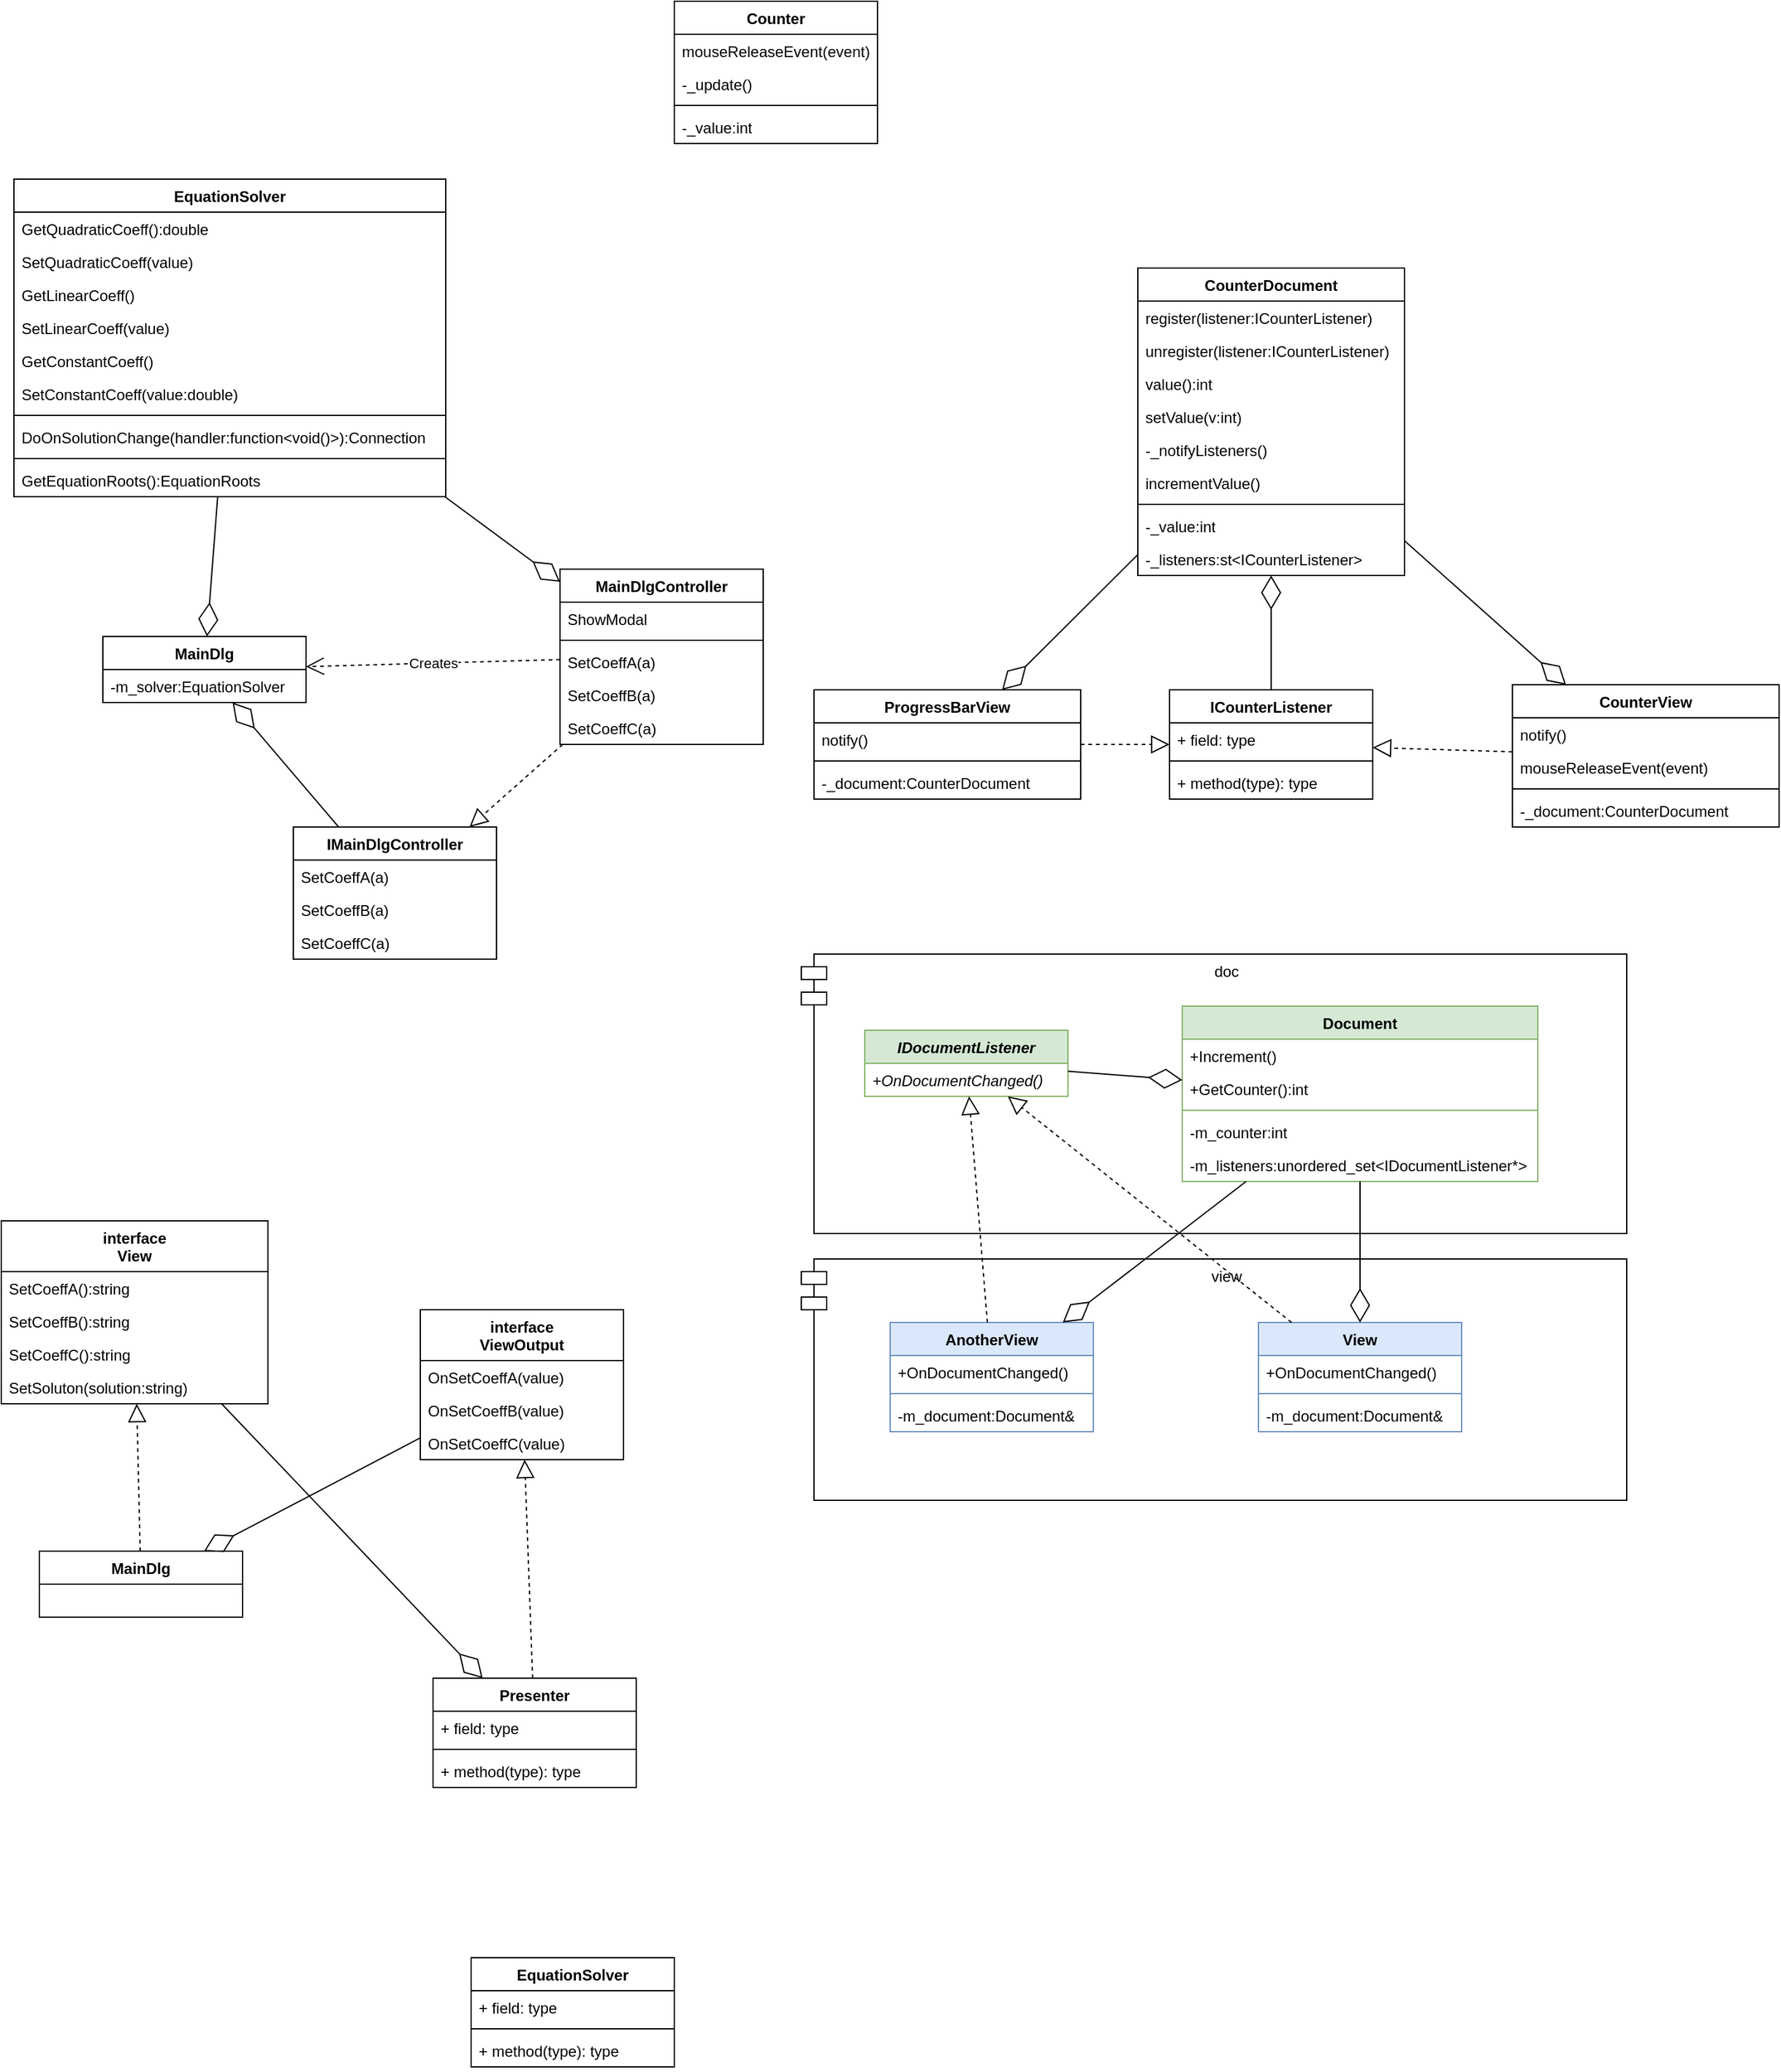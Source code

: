 <mxfile version="26.0.4">
  <diagram id="ZxXwK-TmG2tBLpuaiVWN" name="Page-1">
    <mxGraphModel dx="977" dy="564" grid="1" gridSize="10" guides="1" tooltips="1" connect="1" arrows="1" fold="1" page="1" pageScale="1" pageWidth="827" pageHeight="1169" math="0" shadow="0">
      <root>
        <mxCell id="0" />
        <mxCell id="1" parent="0" />
        <mxCell id="9EUlEhy6TDJnNqE-2FSi-29" value="view" style="shape=module;align=left;spacingLeft=20;align=center;verticalAlign=top;whiteSpace=wrap;html=1;" parent="1" vertex="1">
          <mxGeometry x="780" y="990" width="650" height="190" as="geometry" />
        </mxCell>
        <mxCell id="9EUlEhy6TDJnNqE-2FSi-28" value="doc" style="shape=module;align=left;spacingLeft=20;align=center;verticalAlign=top;whiteSpace=wrap;html=1;" parent="1" vertex="1">
          <mxGeometry x="780" y="750" width="650" height="220" as="geometry" />
        </mxCell>
        <mxCell id="nP_u4ckgyNHkZCIsKWe5-1" value="EquationSolver" style="swimlane;fontStyle=1;align=center;verticalAlign=top;childLayout=stackLayout;horizontal=1;startSize=26;horizontalStack=0;resizeParent=1;resizeParentMax=0;resizeLast=0;collapsible=1;marginBottom=0;" parent="1" vertex="1">
          <mxGeometry x="160" y="140" width="340" height="250" as="geometry" />
        </mxCell>
        <mxCell id="nP_u4ckgyNHkZCIsKWe5-2" value="GetQuadraticCoeff():double" style="text;strokeColor=none;fillColor=none;align=left;verticalAlign=top;spacingLeft=4;spacingRight=4;overflow=hidden;rotatable=0;points=[[0,0.5],[1,0.5]];portConstraint=eastwest;" parent="nP_u4ckgyNHkZCIsKWe5-1" vertex="1">
          <mxGeometry y="26" width="340" height="26" as="geometry" />
        </mxCell>
        <mxCell id="nP_u4ckgyNHkZCIsKWe5-7" value="SetQuadraticCoeff(value)" style="text;strokeColor=none;fillColor=none;align=left;verticalAlign=top;spacingLeft=4;spacingRight=4;overflow=hidden;rotatable=0;points=[[0,0.5],[1,0.5]];portConstraint=eastwest;" parent="nP_u4ckgyNHkZCIsKWe5-1" vertex="1">
          <mxGeometry y="52" width="340" height="26" as="geometry" />
        </mxCell>
        <mxCell id="nP_u4ckgyNHkZCIsKWe5-5" value="GetLinearCoeff()" style="text;strokeColor=none;fillColor=none;align=left;verticalAlign=top;spacingLeft=4;spacingRight=4;overflow=hidden;rotatable=0;points=[[0,0.5],[1,0.5]];portConstraint=eastwest;" parent="nP_u4ckgyNHkZCIsKWe5-1" vertex="1">
          <mxGeometry y="78" width="340" height="26" as="geometry" />
        </mxCell>
        <mxCell id="nP_u4ckgyNHkZCIsKWe5-8" value="SetLinearCoeff(value)" style="text;strokeColor=none;fillColor=none;align=left;verticalAlign=top;spacingLeft=4;spacingRight=4;overflow=hidden;rotatable=0;points=[[0,0.5],[1,0.5]];portConstraint=eastwest;" parent="nP_u4ckgyNHkZCIsKWe5-1" vertex="1">
          <mxGeometry y="104" width="340" height="26" as="geometry" />
        </mxCell>
        <mxCell id="nP_u4ckgyNHkZCIsKWe5-6" value="GetConstantCoeff()" style="text;strokeColor=none;fillColor=none;align=left;verticalAlign=top;spacingLeft=4;spacingRight=4;overflow=hidden;rotatable=0;points=[[0,0.5],[1,0.5]];portConstraint=eastwest;" parent="nP_u4ckgyNHkZCIsKWe5-1" vertex="1">
          <mxGeometry y="130" width="340" height="26" as="geometry" />
        </mxCell>
        <mxCell id="nP_u4ckgyNHkZCIsKWe5-9" value="SetConstantCoeff(value:double)" style="text;strokeColor=none;fillColor=none;align=left;verticalAlign=top;spacingLeft=4;spacingRight=4;overflow=hidden;rotatable=0;points=[[0,0.5],[1,0.5]];portConstraint=eastwest;" parent="nP_u4ckgyNHkZCIsKWe5-1" vertex="1">
          <mxGeometry y="156" width="340" height="26" as="geometry" />
        </mxCell>
        <mxCell id="nP_u4ckgyNHkZCIsKWe5-10" value="" style="line;strokeWidth=1;fillColor=none;align=left;verticalAlign=middle;spacingTop=-1;spacingLeft=3;spacingRight=3;rotatable=0;labelPosition=right;points=[];portConstraint=eastwest;" parent="nP_u4ckgyNHkZCIsKWe5-1" vertex="1">
          <mxGeometry y="182" width="340" height="8" as="geometry" />
        </mxCell>
        <mxCell id="nP_u4ckgyNHkZCIsKWe5-11" value="DoOnSolutionChange(handler:function&lt;void()&gt;):Connection" style="text;strokeColor=none;fillColor=none;align=left;verticalAlign=top;spacingLeft=4;spacingRight=4;overflow=hidden;rotatable=0;points=[[0,0.5],[1,0.5]];portConstraint=eastwest;" parent="nP_u4ckgyNHkZCIsKWe5-1" vertex="1">
          <mxGeometry y="190" width="340" height="26" as="geometry" />
        </mxCell>
        <mxCell id="nP_u4ckgyNHkZCIsKWe5-17" value="" style="line;strokeWidth=1;fillColor=none;align=left;verticalAlign=middle;spacingTop=-1;spacingLeft=3;spacingRight=3;rotatable=0;labelPosition=right;points=[];portConstraint=eastwest;" parent="nP_u4ckgyNHkZCIsKWe5-1" vertex="1">
          <mxGeometry y="216" width="340" height="8" as="geometry" />
        </mxCell>
        <mxCell id="nP_u4ckgyNHkZCIsKWe5-16" value="GetEquationRoots():EquationRoots" style="text;strokeColor=none;fillColor=none;align=left;verticalAlign=top;spacingLeft=4;spacingRight=4;overflow=hidden;rotatable=0;points=[[0,0.5],[1,0.5]];portConstraint=eastwest;" parent="nP_u4ckgyNHkZCIsKWe5-1" vertex="1">
          <mxGeometry y="224" width="340" height="26" as="geometry" />
        </mxCell>
        <mxCell id="nP_u4ckgyNHkZCIsKWe5-12" value="MainDlg" style="swimlane;fontStyle=1;align=center;verticalAlign=top;childLayout=stackLayout;horizontal=1;startSize=26;horizontalStack=0;resizeParent=1;resizeParentMax=0;resizeLast=0;collapsible=1;marginBottom=0;" parent="1" vertex="1">
          <mxGeometry x="230" y="500" width="160" height="52" as="geometry" />
        </mxCell>
        <mxCell id="nP_u4ckgyNHkZCIsKWe5-13" value="-m_solver:EquationSolver" style="text;strokeColor=none;fillColor=none;align=left;verticalAlign=top;spacingLeft=4;spacingRight=4;overflow=hidden;rotatable=0;points=[[0,0.5],[1,0.5]];portConstraint=eastwest;" parent="nP_u4ckgyNHkZCIsKWe5-12" vertex="1">
          <mxGeometry y="26" width="160" height="26" as="geometry" />
        </mxCell>
        <mxCell id="nP_u4ckgyNHkZCIsKWe5-18" value="" style="endArrow=diamondThin;endFill=0;endSize=24;html=1;" parent="1" source="nP_u4ckgyNHkZCIsKWe5-1" target="nP_u4ckgyNHkZCIsKWe5-12" edge="1">
          <mxGeometry width="160" relative="1" as="geometry">
            <mxPoint x="170" y="430" as="sourcePoint" />
            <mxPoint x="330" y="430" as="targetPoint" />
          </mxGeometry>
        </mxCell>
        <mxCell id="nP_u4ckgyNHkZCIsKWe5-19" value="" style="endArrow=diamondThin;endFill=0;endSize=24;html=1;" parent="1" source="nP_u4ckgyNHkZCIsKWe5-20" target="nP_u4ckgyNHkZCIsKWe5-12" edge="1">
          <mxGeometry width="160" relative="1" as="geometry">
            <mxPoint x="580" y="460" as="sourcePoint" />
            <mxPoint x="740" y="460" as="targetPoint" />
          </mxGeometry>
        </mxCell>
        <mxCell id="nP_u4ckgyNHkZCIsKWe5-20" value="IMainDlgController" style="swimlane;fontStyle=1;align=center;verticalAlign=top;childLayout=stackLayout;horizontal=1;startSize=26;horizontalStack=0;resizeParent=1;resizeParentMax=0;resizeLast=0;collapsible=1;marginBottom=0;" parent="1" vertex="1">
          <mxGeometry x="380" y="650" width="160" height="104" as="geometry" />
        </mxCell>
        <mxCell id="nP_u4ckgyNHkZCIsKWe5-21" value="SetCoeffA(a)" style="text;strokeColor=none;fillColor=none;align=left;verticalAlign=top;spacingLeft=4;spacingRight=4;overflow=hidden;rotatable=0;points=[[0,0.5],[1,0.5]];portConstraint=eastwest;" parent="nP_u4ckgyNHkZCIsKWe5-20" vertex="1">
          <mxGeometry y="26" width="160" height="26" as="geometry" />
        </mxCell>
        <mxCell id="nP_u4ckgyNHkZCIsKWe5-24" value="SetCoeffB(a)" style="text;strokeColor=none;fillColor=none;align=left;verticalAlign=top;spacingLeft=4;spacingRight=4;overflow=hidden;rotatable=0;points=[[0,0.5],[1,0.5]];portConstraint=eastwest;" parent="nP_u4ckgyNHkZCIsKWe5-20" vertex="1">
          <mxGeometry y="52" width="160" height="26" as="geometry" />
        </mxCell>
        <mxCell id="nP_u4ckgyNHkZCIsKWe5-25" value="SetCoeffC(a)" style="text;strokeColor=none;fillColor=none;align=left;verticalAlign=top;spacingLeft=4;spacingRight=4;overflow=hidden;rotatable=0;points=[[0,0.5],[1,0.5]];portConstraint=eastwest;" parent="nP_u4ckgyNHkZCIsKWe5-20" vertex="1">
          <mxGeometry y="78" width="160" height="26" as="geometry" />
        </mxCell>
        <mxCell id="nP_u4ckgyNHkZCIsKWe5-26" value="MainDlgController" style="swimlane;fontStyle=1;align=center;verticalAlign=top;childLayout=stackLayout;horizontal=1;startSize=26;horizontalStack=0;resizeParent=1;resizeParentMax=0;resizeLast=0;collapsible=1;marginBottom=0;" parent="1" vertex="1">
          <mxGeometry x="590" y="447" width="160" height="138" as="geometry" />
        </mxCell>
        <mxCell id="nP_u4ckgyNHkZCIsKWe5-27" value="ShowModal" style="text;strokeColor=none;fillColor=none;align=left;verticalAlign=top;spacingLeft=4;spacingRight=4;overflow=hidden;rotatable=0;points=[[0,0.5],[1,0.5]];portConstraint=eastwest;" parent="nP_u4ckgyNHkZCIsKWe5-26" vertex="1">
          <mxGeometry y="26" width="160" height="26" as="geometry" />
        </mxCell>
        <mxCell id="nP_u4ckgyNHkZCIsKWe5-36" value="" style="line;strokeWidth=1;fillColor=none;align=left;verticalAlign=middle;spacingTop=-1;spacingLeft=3;spacingRight=3;rotatable=0;labelPosition=right;points=[];portConstraint=eastwest;" parent="nP_u4ckgyNHkZCIsKWe5-26" vertex="1">
          <mxGeometry y="52" width="160" height="8" as="geometry" />
        </mxCell>
        <mxCell id="nP_u4ckgyNHkZCIsKWe5-32" value="SetCoeffA(a)" style="text;strokeColor=none;fillColor=none;align=left;verticalAlign=top;spacingLeft=4;spacingRight=4;overflow=hidden;rotatable=0;points=[[0,0.5],[1,0.5]];portConstraint=eastwest;" parent="nP_u4ckgyNHkZCIsKWe5-26" vertex="1">
          <mxGeometry y="60" width="160" height="26" as="geometry" />
        </mxCell>
        <mxCell id="nP_u4ckgyNHkZCIsKWe5-33" value="SetCoeffB(a)" style="text;strokeColor=none;fillColor=none;align=left;verticalAlign=top;spacingLeft=4;spacingRight=4;overflow=hidden;rotatable=0;points=[[0,0.5],[1,0.5]];portConstraint=eastwest;" parent="nP_u4ckgyNHkZCIsKWe5-26" vertex="1">
          <mxGeometry y="86" width="160" height="26" as="geometry" />
        </mxCell>
        <mxCell id="nP_u4ckgyNHkZCIsKWe5-34" value="SetCoeffC(a)" style="text;strokeColor=none;fillColor=none;align=left;verticalAlign=top;spacingLeft=4;spacingRight=4;overflow=hidden;rotatable=0;points=[[0,0.5],[1,0.5]];portConstraint=eastwest;" parent="nP_u4ckgyNHkZCIsKWe5-26" vertex="1">
          <mxGeometry y="112" width="160" height="26" as="geometry" />
        </mxCell>
        <mxCell id="nP_u4ckgyNHkZCIsKWe5-30" value="" style="endArrow=block;dashed=1;endFill=0;endSize=12;html=1;" parent="1" source="nP_u4ckgyNHkZCIsKWe5-26" target="nP_u4ckgyNHkZCIsKWe5-20" edge="1">
          <mxGeometry width="160" relative="1" as="geometry">
            <mxPoint x="640" y="440" as="sourcePoint" />
            <mxPoint x="800" y="440" as="targetPoint" />
          </mxGeometry>
        </mxCell>
        <mxCell id="nP_u4ckgyNHkZCIsKWe5-31" value="" style="endArrow=diamondThin;endFill=0;endSize=24;html=1;" parent="1" source="nP_u4ckgyNHkZCIsKWe5-1" target="nP_u4ckgyNHkZCIsKWe5-26" edge="1">
          <mxGeometry width="160" relative="1" as="geometry">
            <mxPoint x="580" y="395.294" as="sourcePoint" />
            <mxPoint x="368.043" y="510" as="targetPoint" />
          </mxGeometry>
        </mxCell>
        <mxCell id="nP_u4ckgyNHkZCIsKWe5-35" value="Creates" style="endArrow=open;endSize=12;dashed=1;html=1;" parent="1" source="nP_u4ckgyNHkZCIsKWe5-26" target="nP_u4ckgyNHkZCIsKWe5-12" edge="1">
          <mxGeometry width="160" relative="1" as="geometry">
            <mxPoint x="380" y="580" as="sourcePoint" />
            <mxPoint x="540" y="580" as="targetPoint" />
          </mxGeometry>
        </mxCell>
        <mxCell id="nP_u4ckgyNHkZCIsKWe5-37" value="interface&#xa;View" style="swimlane;fontStyle=1;align=center;verticalAlign=top;childLayout=stackLayout;horizontal=1;startSize=40;horizontalStack=0;resizeParent=1;resizeParentMax=0;resizeLast=0;collapsible=1;marginBottom=0;" parent="1" vertex="1">
          <mxGeometry x="150" y="960" width="210" height="144" as="geometry" />
        </mxCell>
        <mxCell id="nP_u4ckgyNHkZCIsKWe5-38" value="SetCoeffA():string" style="text;strokeColor=none;fillColor=none;align=left;verticalAlign=top;spacingLeft=4;spacingRight=4;overflow=hidden;rotatable=0;points=[[0,0.5],[1,0.5]];portConstraint=eastwest;" parent="nP_u4ckgyNHkZCIsKWe5-37" vertex="1">
          <mxGeometry y="40" width="210" height="26" as="geometry" />
        </mxCell>
        <mxCell id="nP_u4ckgyNHkZCIsKWe5-49" value="SetCoeffB():string" style="text;strokeColor=none;fillColor=none;align=left;verticalAlign=top;spacingLeft=4;spacingRight=4;overflow=hidden;rotatable=0;points=[[0,0.5],[1,0.5]];portConstraint=eastwest;" parent="nP_u4ckgyNHkZCIsKWe5-37" vertex="1">
          <mxGeometry y="66" width="210" height="26" as="geometry" />
        </mxCell>
        <mxCell id="nP_u4ckgyNHkZCIsKWe5-50" value="SetCoeffC():string" style="text;strokeColor=none;fillColor=none;align=left;verticalAlign=top;spacingLeft=4;spacingRight=4;overflow=hidden;rotatable=0;points=[[0,0.5],[1,0.5]];portConstraint=eastwest;" parent="nP_u4ckgyNHkZCIsKWe5-37" vertex="1">
          <mxGeometry y="92" width="210" height="26" as="geometry" />
        </mxCell>
        <mxCell id="nP_u4ckgyNHkZCIsKWe5-61" value="SetSoluton(solution:string)" style="text;strokeColor=none;fillColor=none;align=left;verticalAlign=top;spacingLeft=4;spacingRight=4;overflow=hidden;rotatable=0;points=[[0,0.5],[1,0.5]];portConstraint=eastwest;" parent="nP_u4ckgyNHkZCIsKWe5-37" vertex="1">
          <mxGeometry y="118" width="210" height="26" as="geometry" />
        </mxCell>
        <mxCell id="nP_u4ckgyNHkZCIsKWe5-41" value="MainDlg" style="swimlane;fontStyle=1;align=center;verticalAlign=top;childLayout=stackLayout;horizontal=1;startSize=26;horizontalStack=0;resizeParent=1;resizeParentMax=0;resizeLast=0;collapsible=1;marginBottom=0;" parent="1" vertex="1">
          <mxGeometry x="180" y="1220" width="160" height="52" as="geometry" />
        </mxCell>
        <mxCell id="nP_u4ckgyNHkZCIsKWe5-45" value="Presenter" style="swimlane;fontStyle=1;align=center;verticalAlign=top;childLayout=stackLayout;horizontal=1;startSize=26;horizontalStack=0;resizeParent=1;resizeParentMax=0;resizeLast=0;collapsible=1;marginBottom=0;" parent="1" vertex="1">
          <mxGeometry x="490" y="1320" width="160" height="86" as="geometry" />
        </mxCell>
        <mxCell id="nP_u4ckgyNHkZCIsKWe5-46" value="+ field: type" style="text;strokeColor=none;fillColor=none;align=left;verticalAlign=top;spacingLeft=4;spacingRight=4;overflow=hidden;rotatable=0;points=[[0,0.5],[1,0.5]];portConstraint=eastwest;" parent="nP_u4ckgyNHkZCIsKWe5-45" vertex="1">
          <mxGeometry y="26" width="160" height="26" as="geometry" />
        </mxCell>
        <mxCell id="nP_u4ckgyNHkZCIsKWe5-47" value="" style="line;strokeWidth=1;fillColor=none;align=left;verticalAlign=middle;spacingTop=-1;spacingLeft=3;spacingRight=3;rotatable=0;labelPosition=right;points=[];portConstraint=eastwest;" parent="nP_u4ckgyNHkZCIsKWe5-45" vertex="1">
          <mxGeometry y="52" width="160" height="8" as="geometry" />
        </mxCell>
        <mxCell id="nP_u4ckgyNHkZCIsKWe5-48" value="+ method(type): type" style="text;strokeColor=none;fillColor=none;align=left;verticalAlign=top;spacingLeft=4;spacingRight=4;overflow=hidden;rotatable=0;points=[[0,0.5],[1,0.5]];portConstraint=eastwest;" parent="nP_u4ckgyNHkZCIsKWe5-45" vertex="1">
          <mxGeometry y="60" width="160" height="26" as="geometry" />
        </mxCell>
        <mxCell id="nP_u4ckgyNHkZCIsKWe5-51" value="interface&#xa;ViewOutput" style="swimlane;fontStyle=1;align=center;verticalAlign=top;childLayout=stackLayout;horizontal=1;startSize=40;horizontalStack=0;resizeParent=1;resizeParentMax=0;resizeLast=0;collapsible=1;marginBottom=0;" parent="1" vertex="1">
          <mxGeometry x="480" y="1030" width="160" height="118" as="geometry" />
        </mxCell>
        <mxCell id="nP_u4ckgyNHkZCIsKWe5-52" value="OnSetCoeffA(value)" style="text;strokeColor=none;fillColor=none;align=left;verticalAlign=top;spacingLeft=4;spacingRight=4;overflow=hidden;rotatable=0;points=[[0,0.5],[1,0.5]];portConstraint=eastwest;" parent="nP_u4ckgyNHkZCIsKWe5-51" vertex="1">
          <mxGeometry y="40" width="160" height="26" as="geometry" />
        </mxCell>
        <mxCell id="nP_u4ckgyNHkZCIsKWe5-55" value="OnSetCoeffB(value)" style="text;strokeColor=none;fillColor=none;align=left;verticalAlign=top;spacingLeft=4;spacingRight=4;overflow=hidden;rotatable=0;points=[[0,0.5],[1,0.5]];portConstraint=eastwest;" parent="nP_u4ckgyNHkZCIsKWe5-51" vertex="1">
          <mxGeometry y="66" width="160" height="26" as="geometry" />
        </mxCell>
        <mxCell id="nP_u4ckgyNHkZCIsKWe5-56" value="OnSetCoeffC(value)" style="text;strokeColor=none;fillColor=none;align=left;verticalAlign=top;spacingLeft=4;spacingRight=4;overflow=hidden;rotatable=0;points=[[0,0.5],[1,0.5]];portConstraint=eastwest;" parent="nP_u4ckgyNHkZCIsKWe5-51" vertex="1">
          <mxGeometry y="92" width="160" height="26" as="geometry" />
        </mxCell>
        <mxCell id="nP_u4ckgyNHkZCIsKWe5-57" value="" style="endArrow=diamondThin;endFill=0;endSize=24;html=1;" parent="1" source="nP_u4ckgyNHkZCIsKWe5-51" target="nP_u4ckgyNHkZCIsKWe5-41" edge="1">
          <mxGeometry width="160" relative="1" as="geometry">
            <mxPoint x="420" y="1260" as="sourcePoint" />
            <mxPoint x="580" y="1260" as="targetPoint" />
          </mxGeometry>
        </mxCell>
        <mxCell id="nP_u4ckgyNHkZCIsKWe5-58" value="" style="endArrow=block;dashed=1;endFill=0;endSize=12;html=1;" parent="1" source="nP_u4ckgyNHkZCIsKWe5-45" target="nP_u4ckgyNHkZCIsKWe5-51" edge="1">
          <mxGeometry width="160" relative="1" as="geometry">
            <mxPoint x="510" y="1250" as="sourcePoint" />
            <mxPoint x="670" y="1250" as="targetPoint" />
          </mxGeometry>
        </mxCell>
        <mxCell id="nP_u4ckgyNHkZCIsKWe5-59" value="" style="endArrow=diamondThin;endFill=0;endSize=24;html=1;" parent="1" source="nP_u4ckgyNHkZCIsKWe5-37" target="nP_u4ckgyNHkZCIsKWe5-45" edge="1">
          <mxGeometry width="160" relative="1" as="geometry">
            <mxPoint x="380" y="1280" as="sourcePoint" />
            <mxPoint x="540" y="1280" as="targetPoint" />
          </mxGeometry>
        </mxCell>
        <mxCell id="nP_u4ckgyNHkZCIsKWe5-60" value="" style="endArrow=block;dashed=1;endFill=0;endSize=12;html=1;" parent="1" source="nP_u4ckgyNHkZCIsKWe5-41" target="nP_u4ckgyNHkZCIsKWe5-37" edge="1">
          <mxGeometry width="160" relative="1" as="geometry">
            <mxPoint x="90" y="1140" as="sourcePoint" />
            <mxPoint x="250" y="1140" as="targetPoint" />
          </mxGeometry>
        </mxCell>
        <mxCell id="nP_u4ckgyNHkZCIsKWe5-63" value="EquationSolver" style="swimlane;fontStyle=1;align=center;verticalAlign=top;childLayout=stackLayout;horizontal=1;startSize=26;horizontalStack=0;resizeParent=1;resizeParentMax=0;resizeLast=0;collapsible=1;marginBottom=0;" parent="1" vertex="1">
          <mxGeometry x="520" y="1540" width="160" height="86" as="geometry" />
        </mxCell>
        <mxCell id="nP_u4ckgyNHkZCIsKWe5-64" value="+ field: type" style="text;strokeColor=none;fillColor=none;align=left;verticalAlign=top;spacingLeft=4;spacingRight=4;overflow=hidden;rotatable=0;points=[[0,0.5],[1,0.5]];portConstraint=eastwest;" parent="nP_u4ckgyNHkZCIsKWe5-63" vertex="1">
          <mxGeometry y="26" width="160" height="26" as="geometry" />
        </mxCell>
        <mxCell id="nP_u4ckgyNHkZCIsKWe5-65" value="" style="line;strokeWidth=1;fillColor=none;align=left;verticalAlign=middle;spacingTop=-1;spacingLeft=3;spacingRight=3;rotatable=0;labelPosition=right;points=[];portConstraint=eastwest;" parent="nP_u4ckgyNHkZCIsKWe5-63" vertex="1">
          <mxGeometry y="52" width="160" height="8" as="geometry" />
        </mxCell>
        <mxCell id="nP_u4ckgyNHkZCIsKWe5-66" value="+ method(type): type" style="text;strokeColor=none;fillColor=none;align=left;verticalAlign=top;spacingLeft=4;spacingRight=4;overflow=hidden;rotatable=0;points=[[0,0.5],[1,0.5]];portConstraint=eastwest;" parent="nP_u4ckgyNHkZCIsKWe5-63" vertex="1">
          <mxGeometry y="60" width="160" height="26" as="geometry" />
        </mxCell>
        <mxCell id="4kKo8zn2Ya34dpTa8X-u-1" value="Counter" style="swimlane;fontStyle=1;align=center;verticalAlign=top;childLayout=stackLayout;horizontal=1;startSize=26;horizontalStack=0;resizeParent=1;resizeParentMax=0;resizeLast=0;collapsible=1;marginBottom=0;whiteSpace=wrap;html=1;" parent="1" vertex="1">
          <mxGeometry x="680" width="160" height="112" as="geometry" />
        </mxCell>
        <mxCell id="4kKo8zn2Ya34dpTa8X-u-5" value="mouseReleaseEvent(event)" style="text;strokeColor=none;fillColor=none;align=left;verticalAlign=top;spacingLeft=4;spacingRight=4;overflow=hidden;rotatable=0;points=[[0,0.5],[1,0.5]];portConstraint=eastwest;whiteSpace=wrap;html=1;" parent="4kKo8zn2Ya34dpTa8X-u-1" vertex="1">
          <mxGeometry y="26" width="160" height="26" as="geometry" />
        </mxCell>
        <mxCell id="4kKo8zn2Ya34dpTa8X-u-2" value="-_update()" style="text;strokeColor=none;fillColor=none;align=left;verticalAlign=top;spacingLeft=4;spacingRight=4;overflow=hidden;rotatable=0;points=[[0,0.5],[1,0.5]];portConstraint=eastwest;whiteSpace=wrap;html=1;" parent="4kKo8zn2Ya34dpTa8X-u-1" vertex="1">
          <mxGeometry y="52" width="160" height="26" as="geometry" />
        </mxCell>
        <mxCell id="4kKo8zn2Ya34dpTa8X-u-3" value="" style="line;strokeWidth=1;fillColor=none;align=left;verticalAlign=middle;spacingTop=-1;spacingLeft=3;spacingRight=3;rotatable=0;labelPosition=right;points=[];portConstraint=eastwest;strokeColor=inherit;" parent="4kKo8zn2Ya34dpTa8X-u-1" vertex="1">
          <mxGeometry y="78" width="160" height="8" as="geometry" />
        </mxCell>
        <mxCell id="4kKo8zn2Ya34dpTa8X-u-4" value="-_value:int" style="text;strokeColor=none;fillColor=none;align=left;verticalAlign=top;spacingLeft=4;spacingRight=4;overflow=hidden;rotatable=0;points=[[0,0.5],[1,0.5]];portConstraint=eastwest;whiteSpace=wrap;html=1;" parent="4kKo8zn2Ya34dpTa8X-u-1" vertex="1">
          <mxGeometry y="86" width="160" height="26" as="geometry" />
        </mxCell>
        <mxCell id="4kKo8zn2Ya34dpTa8X-u-6" value="CounterDocument" style="swimlane;fontStyle=1;align=center;verticalAlign=top;childLayout=stackLayout;horizontal=1;startSize=26;horizontalStack=0;resizeParent=1;resizeParentMax=0;resizeLast=0;collapsible=1;marginBottom=0;whiteSpace=wrap;html=1;" parent="1" vertex="1">
          <mxGeometry x="1045" y="210" width="210" height="242" as="geometry" />
        </mxCell>
        <mxCell id="4kKo8zn2Ya34dpTa8X-u-7" value="register(listener:ICounterListener)" style="text;strokeColor=none;fillColor=none;align=left;verticalAlign=top;spacingLeft=4;spacingRight=4;overflow=hidden;rotatable=0;points=[[0,0.5],[1,0.5]];portConstraint=eastwest;whiteSpace=wrap;html=1;" parent="4kKo8zn2Ya34dpTa8X-u-6" vertex="1">
          <mxGeometry y="26" width="210" height="26" as="geometry" />
        </mxCell>
        <mxCell id="4kKo8zn2Ya34dpTa8X-u-11" value="unregister(listener:ICounterListener)" style="text;strokeColor=none;fillColor=none;align=left;verticalAlign=top;spacingLeft=4;spacingRight=4;overflow=hidden;rotatable=0;points=[[0,0.5],[1,0.5]];portConstraint=eastwest;whiteSpace=wrap;html=1;" parent="4kKo8zn2Ya34dpTa8X-u-6" vertex="1">
          <mxGeometry y="52" width="210" height="26" as="geometry" />
        </mxCell>
        <mxCell id="4kKo8zn2Ya34dpTa8X-u-12" value="value():int" style="text;strokeColor=none;fillColor=none;align=left;verticalAlign=top;spacingLeft=4;spacingRight=4;overflow=hidden;rotatable=0;points=[[0,0.5],[1,0.5]];portConstraint=eastwest;whiteSpace=wrap;html=1;" parent="4kKo8zn2Ya34dpTa8X-u-6" vertex="1">
          <mxGeometry y="78" width="210" height="26" as="geometry" />
        </mxCell>
        <mxCell id="4kKo8zn2Ya34dpTa8X-u-13" value="setValue(v:int)" style="text;strokeColor=none;fillColor=none;align=left;verticalAlign=top;spacingLeft=4;spacingRight=4;overflow=hidden;rotatable=0;points=[[0,0.5],[1,0.5]];portConstraint=eastwest;whiteSpace=wrap;html=1;" parent="4kKo8zn2Ya34dpTa8X-u-6" vertex="1">
          <mxGeometry y="104" width="210" height="26" as="geometry" />
        </mxCell>
        <mxCell id="4kKo8zn2Ya34dpTa8X-u-14" value="-_notifyListeners()" style="text;strokeColor=none;fillColor=none;align=left;verticalAlign=top;spacingLeft=4;spacingRight=4;overflow=hidden;rotatable=0;points=[[0,0.5],[1,0.5]];portConstraint=eastwest;whiteSpace=wrap;html=1;" parent="4kKo8zn2Ya34dpTa8X-u-6" vertex="1">
          <mxGeometry y="130" width="210" height="26" as="geometry" />
        </mxCell>
        <mxCell id="4kKo8zn2Ya34dpTa8X-u-15" value="incrementValue()" style="text;strokeColor=none;fillColor=none;align=left;verticalAlign=top;spacingLeft=4;spacingRight=4;overflow=hidden;rotatable=0;points=[[0,0.5],[1,0.5]];portConstraint=eastwest;whiteSpace=wrap;html=1;" parent="4kKo8zn2Ya34dpTa8X-u-6" vertex="1">
          <mxGeometry y="156" width="210" height="26" as="geometry" />
        </mxCell>
        <mxCell id="4kKo8zn2Ya34dpTa8X-u-9" value="" style="line;strokeWidth=1;fillColor=none;align=left;verticalAlign=middle;spacingTop=-1;spacingLeft=3;spacingRight=3;rotatable=0;labelPosition=right;points=[];portConstraint=eastwest;strokeColor=inherit;" parent="4kKo8zn2Ya34dpTa8X-u-6" vertex="1">
          <mxGeometry y="182" width="210" height="8" as="geometry" />
        </mxCell>
        <mxCell id="4kKo8zn2Ya34dpTa8X-u-10" value="-_value:int" style="text;strokeColor=none;fillColor=none;align=left;verticalAlign=top;spacingLeft=4;spacingRight=4;overflow=hidden;rotatable=0;points=[[0,0.5],[1,0.5]];portConstraint=eastwest;whiteSpace=wrap;html=1;" parent="4kKo8zn2Ya34dpTa8X-u-6" vertex="1">
          <mxGeometry y="190" width="210" height="26" as="geometry" />
        </mxCell>
        <mxCell id="4kKo8zn2Ya34dpTa8X-u-37" value="-_listeners:st&amp;lt;ICounterListener&amp;gt;" style="text;strokeColor=none;fillColor=none;align=left;verticalAlign=top;spacingLeft=4;spacingRight=4;overflow=hidden;rotatable=0;points=[[0,0.5],[1,0.5]];portConstraint=eastwest;whiteSpace=wrap;html=1;" parent="4kKo8zn2Ya34dpTa8X-u-6" vertex="1">
          <mxGeometry y="216" width="210" height="26" as="geometry" />
        </mxCell>
        <mxCell id="4kKo8zn2Ya34dpTa8X-u-16" value="CounterView" style="swimlane;fontStyle=1;align=center;verticalAlign=top;childLayout=stackLayout;horizontal=1;startSize=26;horizontalStack=0;resizeParent=1;resizeParentMax=0;resizeLast=0;collapsible=1;marginBottom=0;whiteSpace=wrap;html=1;" parent="1" vertex="1">
          <mxGeometry x="1340" y="538" width="210" height="112" as="geometry" />
        </mxCell>
        <mxCell id="4kKo8zn2Ya34dpTa8X-u-17" value="notify()" style="text;strokeColor=none;fillColor=none;align=left;verticalAlign=top;spacingLeft=4;spacingRight=4;overflow=hidden;rotatable=0;points=[[0,0.5],[1,0.5]];portConstraint=eastwest;whiteSpace=wrap;html=1;" parent="4kKo8zn2Ya34dpTa8X-u-16" vertex="1">
          <mxGeometry y="26" width="210" height="26" as="geometry" />
        </mxCell>
        <mxCell id="4kKo8zn2Ya34dpTa8X-u-18" value="mouseReleaseEvent(event)" style="text;strokeColor=none;fillColor=none;align=left;verticalAlign=top;spacingLeft=4;spacingRight=4;overflow=hidden;rotatable=0;points=[[0,0.5],[1,0.5]];portConstraint=eastwest;whiteSpace=wrap;html=1;" parent="4kKo8zn2Ya34dpTa8X-u-16" vertex="1">
          <mxGeometry y="52" width="210" height="26" as="geometry" />
        </mxCell>
        <mxCell id="4kKo8zn2Ya34dpTa8X-u-23" value="" style="line;strokeWidth=1;fillColor=none;align=left;verticalAlign=middle;spacingTop=-1;spacingLeft=3;spacingRight=3;rotatable=0;labelPosition=right;points=[];portConstraint=eastwest;strokeColor=inherit;" parent="4kKo8zn2Ya34dpTa8X-u-16" vertex="1">
          <mxGeometry y="78" width="210" height="8" as="geometry" />
        </mxCell>
        <mxCell id="4kKo8zn2Ya34dpTa8X-u-24" value="-_document:CounterDocument" style="text;strokeColor=none;fillColor=none;align=left;verticalAlign=top;spacingLeft=4;spacingRight=4;overflow=hidden;rotatable=0;points=[[0,0.5],[1,0.5]];portConstraint=eastwest;whiteSpace=wrap;html=1;" parent="4kKo8zn2Ya34dpTa8X-u-16" vertex="1">
          <mxGeometry y="86" width="210" height="26" as="geometry" />
        </mxCell>
        <mxCell id="4kKo8zn2Ya34dpTa8X-u-25" value="" style="endArrow=diamondThin;endFill=0;endSize=24;html=1;rounded=0;" parent="1" source="4kKo8zn2Ya34dpTa8X-u-6" target="4kKo8zn2Ya34dpTa8X-u-16" edge="1">
          <mxGeometry width="160" relative="1" as="geometry">
            <mxPoint x="1050" y="560" as="sourcePoint" />
            <mxPoint x="1210" y="560" as="targetPoint" />
          </mxGeometry>
        </mxCell>
        <mxCell id="4kKo8zn2Ya34dpTa8X-u-26" value="ProgressBarView" style="swimlane;fontStyle=1;align=center;verticalAlign=top;childLayout=stackLayout;horizontal=1;startSize=26;horizontalStack=0;resizeParent=1;resizeParentMax=0;resizeLast=0;collapsible=1;marginBottom=0;whiteSpace=wrap;html=1;" parent="1" vertex="1">
          <mxGeometry x="790" y="542" width="210" height="86" as="geometry" />
        </mxCell>
        <mxCell id="4kKo8zn2Ya34dpTa8X-u-27" value="notify()" style="text;strokeColor=none;fillColor=none;align=left;verticalAlign=top;spacingLeft=4;spacingRight=4;overflow=hidden;rotatable=0;points=[[0,0.5],[1,0.5]];portConstraint=eastwest;whiteSpace=wrap;html=1;" parent="4kKo8zn2Ya34dpTa8X-u-26" vertex="1">
          <mxGeometry y="26" width="210" height="26" as="geometry" />
        </mxCell>
        <mxCell id="4kKo8zn2Ya34dpTa8X-u-29" value="" style="line;strokeWidth=1;fillColor=none;align=left;verticalAlign=middle;spacingTop=-1;spacingLeft=3;spacingRight=3;rotatable=0;labelPosition=right;points=[];portConstraint=eastwest;strokeColor=inherit;" parent="4kKo8zn2Ya34dpTa8X-u-26" vertex="1">
          <mxGeometry y="52" width="210" height="8" as="geometry" />
        </mxCell>
        <mxCell id="4kKo8zn2Ya34dpTa8X-u-30" value="-_document:CounterDocument" style="text;strokeColor=none;fillColor=none;align=left;verticalAlign=top;spacingLeft=4;spacingRight=4;overflow=hidden;rotatable=0;points=[[0,0.5],[1,0.5]];portConstraint=eastwest;whiteSpace=wrap;html=1;" parent="4kKo8zn2Ya34dpTa8X-u-26" vertex="1">
          <mxGeometry y="60" width="210" height="26" as="geometry" />
        </mxCell>
        <mxCell id="4kKo8zn2Ya34dpTa8X-u-31" value="ICounterListener" style="swimlane;fontStyle=1;align=center;verticalAlign=top;childLayout=stackLayout;horizontal=1;startSize=26;horizontalStack=0;resizeParent=1;resizeParentMax=0;resizeLast=0;collapsible=1;marginBottom=0;whiteSpace=wrap;html=1;" parent="1" vertex="1">
          <mxGeometry x="1070" y="542" width="160" height="86" as="geometry" />
        </mxCell>
        <mxCell id="4kKo8zn2Ya34dpTa8X-u-32" value="+ field: type" style="text;strokeColor=none;fillColor=none;align=left;verticalAlign=top;spacingLeft=4;spacingRight=4;overflow=hidden;rotatable=0;points=[[0,0.5],[1,0.5]];portConstraint=eastwest;whiteSpace=wrap;html=1;" parent="4kKo8zn2Ya34dpTa8X-u-31" vertex="1">
          <mxGeometry y="26" width="160" height="26" as="geometry" />
        </mxCell>
        <mxCell id="4kKo8zn2Ya34dpTa8X-u-33" value="" style="line;strokeWidth=1;fillColor=none;align=left;verticalAlign=middle;spacingTop=-1;spacingLeft=3;spacingRight=3;rotatable=0;labelPosition=right;points=[];portConstraint=eastwest;strokeColor=inherit;" parent="4kKo8zn2Ya34dpTa8X-u-31" vertex="1">
          <mxGeometry y="52" width="160" height="8" as="geometry" />
        </mxCell>
        <mxCell id="4kKo8zn2Ya34dpTa8X-u-34" value="+ method(type): type" style="text;strokeColor=none;fillColor=none;align=left;verticalAlign=top;spacingLeft=4;spacingRight=4;overflow=hidden;rotatable=0;points=[[0,0.5],[1,0.5]];portConstraint=eastwest;whiteSpace=wrap;html=1;" parent="4kKo8zn2Ya34dpTa8X-u-31" vertex="1">
          <mxGeometry y="60" width="160" height="26" as="geometry" />
        </mxCell>
        <mxCell id="4kKo8zn2Ya34dpTa8X-u-35" value="" style="endArrow=block;dashed=1;endFill=0;endSize=12;html=1;rounded=0;" parent="1" source="4kKo8zn2Ya34dpTa8X-u-16" target="4kKo8zn2Ya34dpTa8X-u-31" edge="1">
          <mxGeometry width="160" relative="1" as="geometry">
            <mxPoint x="1360" y="160" as="sourcePoint" />
            <mxPoint x="1520" y="160" as="targetPoint" />
          </mxGeometry>
        </mxCell>
        <mxCell id="4kKo8zn2Ya34dpTa8X-u-36" value="" style="endArrow=block;dashed=1;endFill=0;endSize=12;html=1;rounded=0;" parent="1" source="4kKo8zn2Ya34dpTa8X-u-26" target="4kKo8zn2Ya34dpTa8X-u-31" edge="1">
          <mxGeometry width="160" relative="1" as="geometry">
            <mxPoint x="1360" y="160" as="sourcePoint" />
            <mxPoint x="1520" y="160" as="targetPoint" />
          </mxGeometry>
        </mxCell>
        <mxCell id="4kKo8zn2Ya34dpTa8X-u-38" value="" style="endArrow=diamondThin;endFill=0;endSize=24;html=1;rounded=0;" parent="1" source="4kKo8zn2Ya34dpTa8X-u-31" target="4kKo8zn2Ya34dpTa8X-u-6" edge="1">
          <mxGeometry width="160" relative="1" as="geometry">
            <mxPoint x="1160" y="510" as="sourcePoint" />
            <mxPoint x="1320" y="510" as="targetPoint" />
          </mxGeometry>
        </mxCell>
        <mxCell id="4kKo8zn2Ya34dpTa8X-u-39" value="" style="endArrow=diamondThin;endFill=0;endSize=24;html=1;rounded=0;" parent="1" source="4kKo8zn2Ya34dpTa8X-u-6" target="4kKo8zn2Ya34dpTa8X-u-26" edge="1">
          <mxGeometry width="160" relative="1" as="geometry">
            <mxPoint x="1050" y="560" as="sourcePoint" />
            <mxPoint x="1210" y="560" as="targetPoint" />
          </mxGeometry>
        </mxCell>
        <mxCell id="9EUlEhy6TDJnNqE-2FSi-1" value="View" style="swimlane;fontStyle=1;align=center;verticalAlign=top;childLayout=stackLayout;horizontal=1;startSize=26;horizontalStack=0;resizeParent=1;resizeParentMax=0;resizeLast=0;collapsible=1;marginBottom=0;whiteSpace=wrap;html=1;fillColor=#dae8fc;strokeColor=#6c8ebf;" parent="1" vertex="1">
          <mxGeometry x="1140" y="1040" width="160" height="86" as="geometry" />
        </mxCell>
        <mxCell id="9EUlEhy6TDJnNqE-2FSi-12" value="&lt;span&gt;+OnDocumentChanged()&lt;/span&gt;" style="text;strokeColor=none;fillColor=none;align=left;verticalAlign=top;spacingLeft=4;spacingRight=4;overflow=hidden;rotatable=0;points=[[0,0.5],[1,0.5]];portConstraint=eastwest;whiteSpace=wrap;html=1;fontStyle=0" parent="9EUlEhy6TDJnNqE-2FSi-1" vertex="1">
          <mxGeometry y="26" width="160" height="26" as="geometry" />
        </mxCell>
        <mxCell id="9EUlEhy6TDJnNqE-2FSi-20" value="" style="line;strokeWidth=1;fillColor=none;align=left;verticalAlign=middle;spacingTop=-1;spacingLeft=3;spacingRight=3;rotatable=0;labelPosition=right;points=[];portConstraint=eastwest;strokeColor=inherit;" parent="9EUlEhy6TDJnNqE-2FSi-1" vertex="1">
          <mxGeometry y="52" width="160" height="8" as="geometry" />
        </mxCell>
        <mxCell id="9EUlEhy6TDJnNqE-2FSi-18" value="&lt;span&gt;-m_document:Document&amp;amp;&lt;/span&gt;" style="text;strokeColor=none;fillColor=none;align=left;verticalAlign=top;spacingLeft=4;spacingRight=4;overflow=hidden;rotatable=0;points=[[0,0.5],[1,0.5]];portConstraint=eastwest;whiteSpace=wrap;html=1;fontStyle=0" parent="9EUlEhy6TDJnNqE-2FSi-1" vertex="1">
          <mxGeometry y="60" width="160" height="26" as="geometry" />
        </mxCell>
        <mxCell id="9EUlEhy6TDJnNqE-2FSi-5" value="Document" style="swimlane;fontStyle=1;align=center;verticalAlign=top;childLayout=stackLayout;horizontal=1;startSize=26;horizontalStack=0;resizeParent=1;resizeParentMax=0;resizeLast=0;collapsible=1;marginBottom=0;whiteSpace=wrap;html=1;fillColor=#d5e8d4;strokeColor=#82b366;" parent="1" vertex="1">
          <mxGeometry x="1080" y="791" width="280" height="138" as="geometry" />
        </mxCell>
        <mxCell id="9EUlEhy6TDJnNqE-2FSi-13" value="+Increment()" style="text;strokeColor=none;fillColor=none;align=left;verticalAlign=top;spacingLeft=4;spacingRight=4;overflow=hidden;rotatable=0;points=[[0,0.5],[1,0.5]];portConstraint=eastwest;whiteSpace=wrap;html=1;" parent="9EUlEhy6TDJnNqE-2FSi-5" vertex="1">
          <mxGeometry y="26" width="280" height="26" as="geometry" />
        </mxCell>
        <mxCell id="9EUlEhy6TDJnNqE-2FSi-14" value="+GetCounter():int" style="text;strokeColor=none;fillColor=none;align=left;verticalAlign=top;spacingLeft=4;spacingRight=4;overflow=hidden;rotatable=0;points=[[0,0.5],[1,0.5]];portConstraint=eastwest;whiteSpace=wrap;html=1;" parent="9EUlEhy6TDJnNqE-2FSi-5" vertex="1">
          <mxGeometry y="52" width="280" height="26" as="geometry" />
        </mxCell>
        <mxCell id="9EUlEhy6TDJnNqE-2FSi-16" value="" style="line;strokeWidth=1;fillColor=none;align=left;verticalAlign=middle;spacingTop=-1;spacingLeft=3;spacingRight=3;rotatable=0;labelPosition=right;points=[];portConstraint=eastwest;strokeColor=inherit;" parent="9EUlEhy6TDJnNqE-2FSi-5" vertex="1">
          <mxGeometry y="78" width="280" height="8" as="geometry" />
        </mxCell>
        <mxCell id="9EUlEhy6TDJnNqE-2FSi-15" value="-m_counter:int" style="text;strokeColor=none;fillColor=none;align=left;verticalAlign=top;spacingLeft=4;spacingRight=4;overflow=hidden;rotatable=0;points=[[0,0.5],[1,0.5]];portConstraint=eastwest;whiteSpace=wrap;html=1;" parent="9EUlEhy6TDJnNqE-2FSi-5" vertex="1">
          <mxGeometry y="86" width="280" height="26" as="geometry" />
        </mxCell>
        <mxCell id="9EUlEhy6TDJnNqE-2FSi-21" value="-m_listeners:unordered_set&amp;lt;IDocumentListener*&amp;gt;" style="text;strokeColor=none;fillColor=none;align=left;verticalAlign=top;spacingLeft=4;spacingRight=4;overflow=hidden;rotatable=0;points=[[0,0.5],[1,0.5]];portConstraint=eastwest;whiteSpace=wrap;html=1;" parent="9EUlEhy6TDJnNqE-2FSi-5" vertex="1">
          <mxGeometry y="112" width="280" height="26" as="geometry" />
        </mxCell>
        <mxCell id="9EUlEhy6TDJnNqE-2FSi-6" value="IDocumentListener" style="swimlane;fontStyle=3;align=center;verticalAlign=top;childLayout=stackLayout;horizontal=1;startSize=26;horizontalStack=0;resizeParent=1;resizeParentMax=0;resizeLast=0;collapsible=1;marginBottom=0;whiteSpace=wrap;html=1;fillColor=#d5e8d4;strokeColor=#82b366;" parent="1" vertex="1">
          <mxGeometry x="830" y="810" width="160" height="52" as="geometry" />
        </mxCell>
        <mxCell id="9EUlEhy6TDJnNqE-2FSi-7" value="&lt;i&gt;+OnDocumentChanged()&lt;/i&gt;" style="text;strokeColor=none;fillColor=none;align=left;verticalAlign=top;spacingLeft=4;spacingRight=4;overflow=hidden;rotatable=0;points=[[0,0.5],[1,0.5]];portConstraint=eastwest;whiteSpace=wrap;html=1;" parent="9EUlEhy6TDJnNqE-2FSi-6" vertex="1">
          <mxGeometry y="26" width="160" height="26" as="geometry" />
        </mxCell>
        <mxCell id="9EUlEhy6TDJnNqE-2FSi-9" value="" style="endArrow=block;dashed=1;endFill=0;endSize=12;html=1;rounded=0;" parent="1" source="9EUlEhy6TDJnNqE-2FSi-1" target="9EUlEhy6TDJnNqE-2FSi-6" edge="1">
          <mxGeometry width="160" relative="1" as="geometry">
            <mxPoint x="1110" y="970" as="sourcePoint" />
            <mxPoint x="1270" y="970" as="targetPoint" />
          </mxGeometry>
        </mxCell>
        <mxCell id="9EUlEhy6TDJnNqE-2FSi-10" value="" style="endArrow=diamondThin;endFill=0;endSize=24;html=1;rounded=0;" parent="1" source="9EUlEhy6TDJnNqE-2FSi-5" target="9EUlEhy6TDJnNqE-2FSi-1" edge="1">
          <mxGeometry width="160" relative="1" as="geometry">
            <mxPoint x="970" y="1160" as="sourcePoint" />
            <mxPoint x="1130" y="1160" as="targetPoint" />
          </mxGeometry>
        </mxCell>
        <mxCell id="9EUlEhy6TDJnNqE-2FSi-11" value="" style="endArrow=diamondThin;endFill=0;endSize=24;html=1;rounded=0;" parent="1" source="9EUlEhy6TDJnNqE-2FSi-6" target="9EUlEhy6TDJnNqE-2FSi-5" edge="1">
          <mxGeometry width="160" relative="1" as="geometry">
            <mxPoint x="1210" y="960" as="sourcePoint" />
            <mxPoint x="1370" y="960" as="targetPoint" />
          </mxGeometry>
        </mxCell>
        <mxCell id="9EUlEhy6TDJnNqE-2FSi-22" value="AnotherView" style="swimlane;fontStyle=1;align=center;verticalAlign=top;childLayout=stackLayout;horizontal=1;startSize=26;horizontalStack=0;resizeParent=1;resizeParentMax=0;resizeLast=0;collapsible=1;marginBottom=0;whiteSpace=wrap;html=1;fillColor=#dae8fc;strokeColor=#6c8ebf;" parent="1" vertex="1">
          <mxGeometry x="850" y="1040" width="160" height="86" as="geometry" />
        </mxCell>
        <mxCell id="9EUlEhy6TDJnNqE-2FSi-23" value="&lt;span&gt;+OnDocumentChanged()&lt;/span&gt;" style="text;strokeColor=none;fillColor=none;align=left;verticalAlign=top;spacingLeft=4;spacingRight=4;overflow=hidden;rotatable=0;points=[[0,0.5],[1,0.5]];portConstraint=eastwest;whiteSpace=wrap;html=1;fontStyle=0" parent="9EUlEhy6TDJnNqE-2FSi-22" vertex="1">
          <mxGeometry y="26" width="160" height="26" as="geometry" />
        </mxCell>
        <mxCell id="9EUlEhy6TDJnNqE-2FSi-24" value="" style="line;strokeWidth=1;fillColor=none;align=left;verticalAlign=middle;spacingTop=-1;spacingLeft=3;spacingRight=3;rotatable=0;labelPosition=right;points=[];portConstraint=eastwest;strokeColor=inherit;" parent="9EUlEhy6TDJnNqE-2FSi-22" vertex="1">
          <mxGeometry y="52" width="160" height="8" as="geometry" />
        </mxCell>
        <mxCell id="9EUlEhy6TDJnNqE-2FSi-25" value="&lt;span&gt;-m_document:Document&amp;amp;&lt;/span&gt;" style="text;strokeColor=none;fillColor=none;align=left;verticalAlign=top;spacingLeft=4;spacingRight=4;overflow=hidden;rotatable=0;points=[[0,0.5],[1,0.5]];portConstraint=eastwest;whiteSpace=wrap;html=1;fontStyle=0" parent="9EUlEhy6TDJnNqE-2FSi-22" vertex="1">
          <mxGeometry y="60" width="160" height="26" as="geometry" />
        </mxCell>
        <mxCell id="9EUlEhy6TDJnNqE-2FSi-26" value="" style="endArrow=block;dashed=1;endFill=0;endSize=12;html=1;rounded=0;" parent="1" source="9EUlEhy6TDJnNqE-2FSi-22" target="9EUlEhy6TDJnNqE-2FSi-6" edge="1">
          <mxGeometry width="160" relative="1" as="geometry">
            <mxPoint x="1110" y="970" as="sourcePoint" />
            <mxPoint x="1270" y="970" as="targetPoint" />
          </mxGeometry>
        </mxCell>
        <mxCell id="9EUlEhy6TDJnNqE-2FSi-27" value="" style="endArrow=diamondThin;endFill=0;endSize=24;html=1;rounded=0;" parent="1" source="9EUlEhy6TDJnNqE-2FSi-5" target="9EUlEhy6TDJnNqE-2FSi-22" edge="1">
          <mxGeometry width="160" relative="1" as="geometry">
            <mxPoint x="970" y="1160" as="sourcePoint" />
            <mxPoint x="1130" y="1160" as="targetPoint" />
          </mxGeometry>
        </mxCell>
      </root>
    </mxGraphModel>
  </diagram>
</mxfile>
